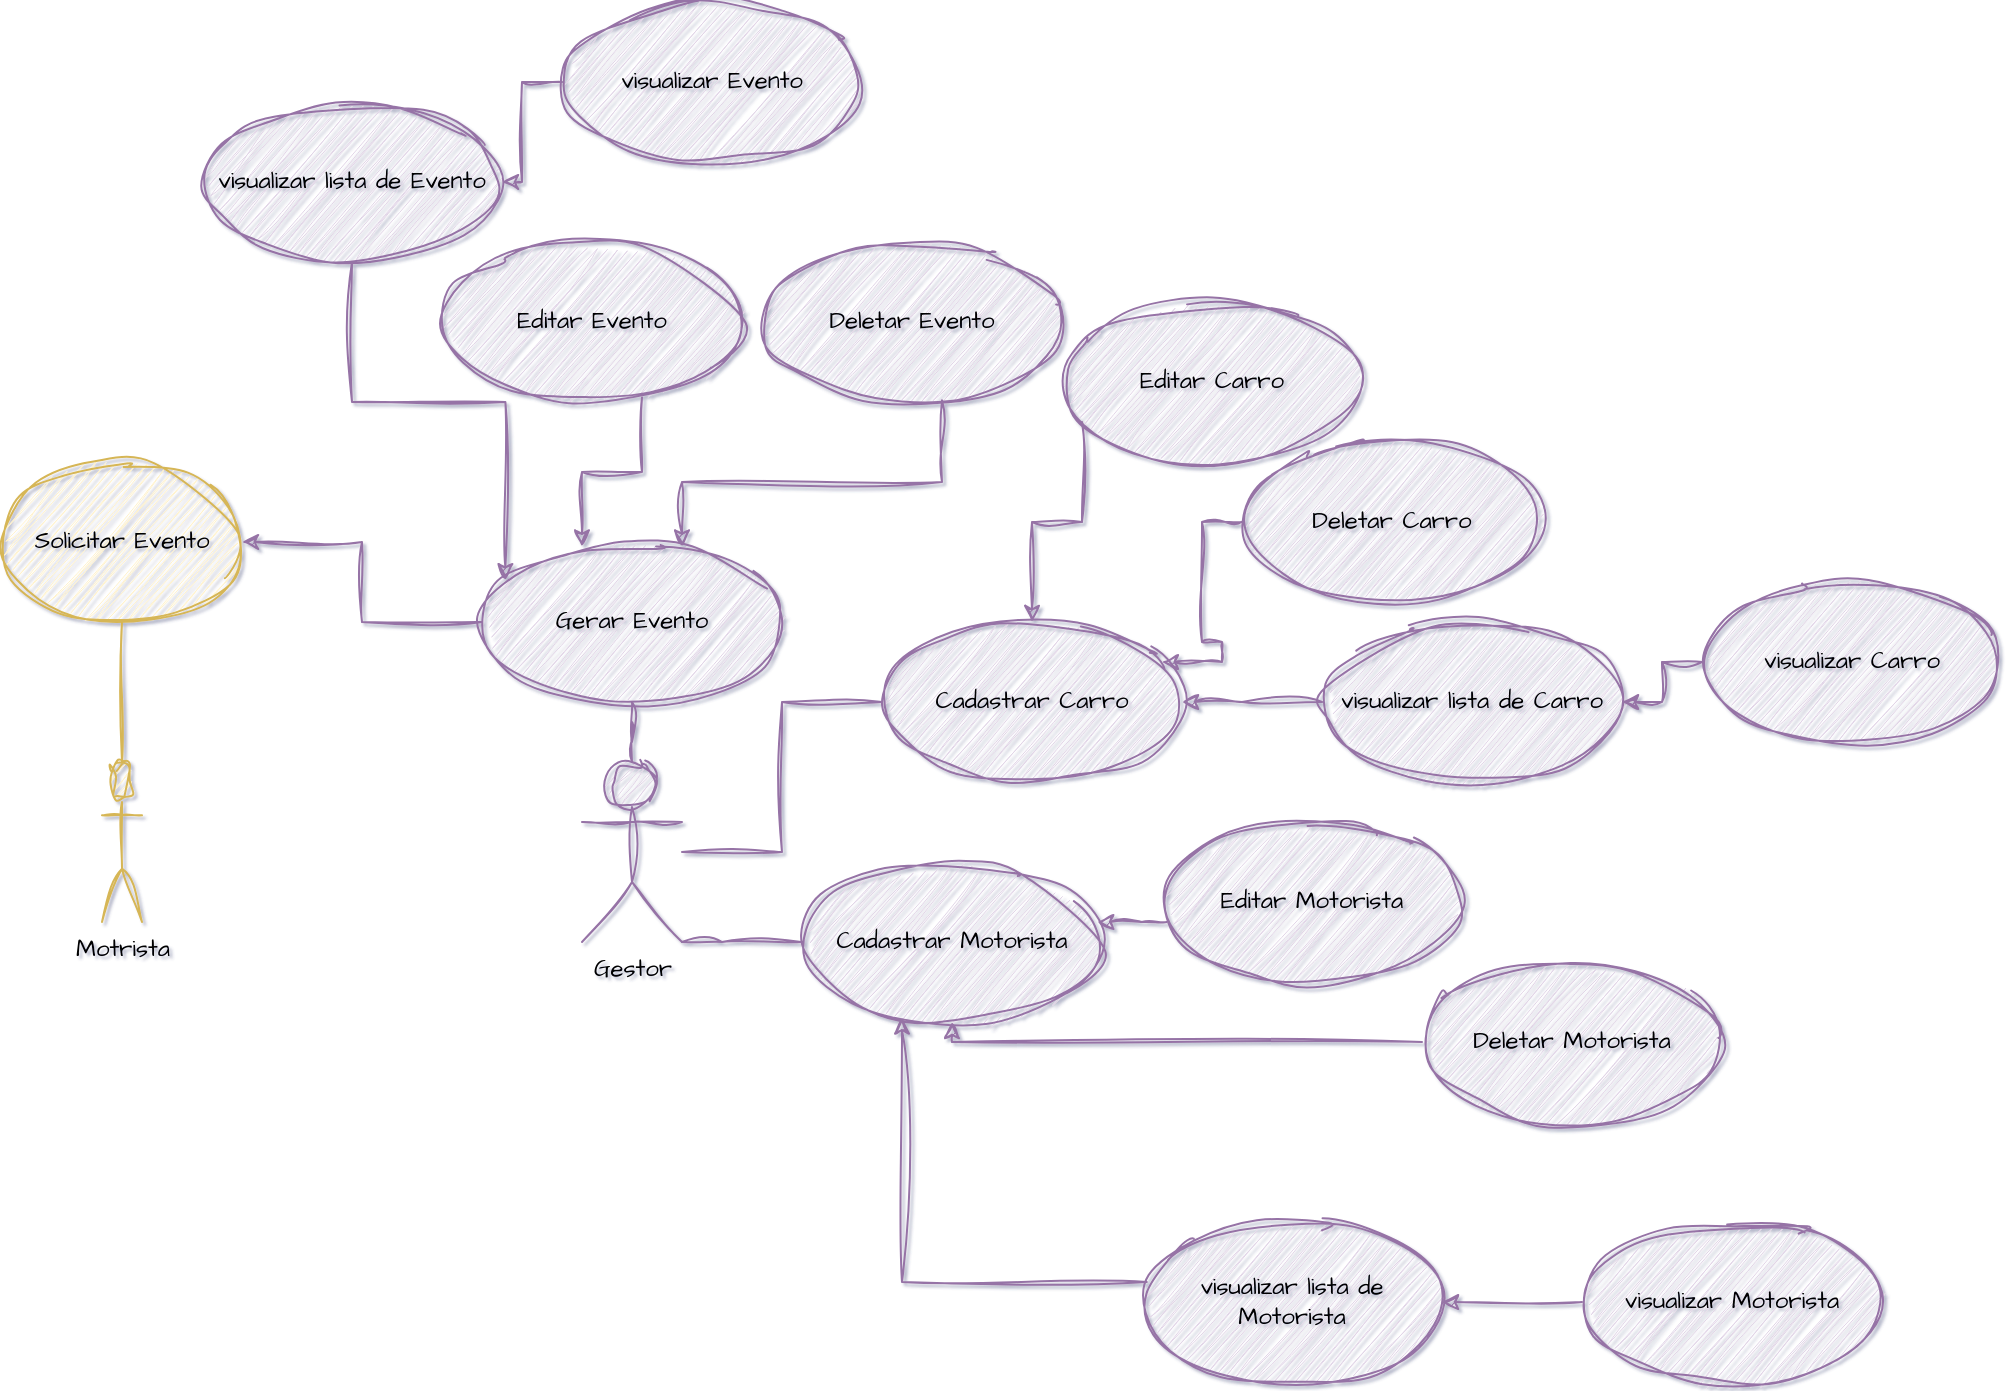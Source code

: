 <mxfile version="26.1.0">
  <diagram id="C5RBs43oDa-KdzZeNtuy" name="Page-1">
    <mxGraphModel dx="4689" dy="2671" grid="0" gridSize="10" guides="1" tooltips="1" connect="1" arrows="1" fold="1" page="1" pageScale="1" pageWidth="1169" pageHeight="827" background="#ffffff" math="0" shadow="1">
      <root>
        <mxCell id="WIyWlLk6GJQsqaUBKTNV-0" />
        <mxCell id="WIyWlLk6GJQsqaUBKTNV-1" parent="WIyWlLk6GJQsqaUBKTNV-0" />
        <mxCell id="2oxmY2nHAn2lu7Slcwum-0" value="&lt;div&gt;Gestor&lt;/div&gt;" style="shape=umlActor;verticalLabelPosition=bottom;verticalAlign=top;html=1;outlineConnect=0;sketch=1;hachureGap=4;jiggle=2;curveFitting=1;fontFamily=Architects Daughter;fontSource=https%3A%2F%2Ffonts.googleapis.com%2Fcss%3Ffamily%3DArchitects%2BDaughter;fillColor=#e1d5e7;strokeColor=#9673a6;" vertex="1" parent="WIyWlLk6GJQsqaUBKTNV-1">
          <mxGeometry x="-794" y="-374" width="50" height="90" as="geometry" />
        </mxCell>
        <mxCell id="2oxmY2nHAn2lu7Slcwum-40" value="" style="edgeStyle=orthogonalEdgeStyle;rounded=0;sketch=1;hachureGap=4;jiggle=2;curveFitting=1;orthogonalLoop=1;jettySize=auto;html=1;fontFamily=Architects Daughter;fontSource=https%3A%2F%2Ffonts.googleapis.com%2Fcss%3Ffamily%3DArchitects%2BDaughter;startArrow=classic;startFill=0;endArrow=none;fillColor=#e1d5e7;strokeColor=#9673a6;" edge="1" parent="WIyWlLk6GJQsqaUBKTNV-1" source="2oxmY2nHAn2lu7Slcwum-3" target="2oxmY2nHAn2lu7Slcwum-39">
          <mxGeometry relative="1" as="geometry">
            <Array as="points">
              <mxPoint x="-794" y="-519" />
              <mxPoint x="-764" y="-519" />
            </Array>
          </mxGeometry>
        </mxCell>
        <mxCell id="2oxmY2nHAn2lu7Slcwum-51" style="edgeStyle=orthogonalEdgeStyle;rounded=0;sketch=1;hachureGap=4;jiggle=2;curveFitting=1;orthogonalLoop=1;jettySize=auto;html=1;entryX=1;entryY=0.5;entryDx=0;entryDy=0;fontFamily=Architects Daughter;fontSource=https%3A%2F%2Ffonts.googleapis.com%2Fcss%3Ffamily%3DArchitects%2BDaughter;fillColor=#e1d5e7;strokeColor=#9673a6;" edge="1" parent="WIyWlLk6GJQsqaUBKTNV-1" source="2oxmY2nHAn2lu7Slcwum-3" target="2oxmY2nHAn2lu7Slcwum-49">
          <mxGeometry relative="1" as="geometry" />
        </mxCell>
        <mxCell id="2oxmY2nHAn2lu7Slcwum-3" value="Gerar Evento" style="ellipse;whiteSpace=wrap;html=1;sketch=1;hachureGap=4;jiggle=2;curveFitting=1;fontFamily=Architects Daughter;fontSource=https%3A%2F%2Ffonts.googleapis.com%2Fcss%3Ffamily%3DArchitects%2BDaughter;fillColor=#e1d5e7;strokeColor=#9673a6;" vertex="1" parent="WIyWlLk6GJQsqaUBKTNV-1">
          <mxGeometry x="-844" y="-484" width="150" height="80" as="geometry" />
        </mxCell>
        <mxCell id="2oxmY2nHAn2lu7Slcwum-24" value="" style="edgeStyle=orthogonalEdgeStyle;rounded=0;sketch=1;hachureGap=4;jiggle=2;curveFitting=1;orthogonalLoop=1;jettySize=auto;html=1;fontFamily=Architects Daughter;fontSource=https%3A%2F%2Ffonts.googleapis.com%2Fcss%3Ffamily%3DArchitects%2BDaughter;endArrow=none;startFill=0;fillColor=#e1d5e7;strokeColor=#9673a6;" edge="1" parent="WIyWlLk6GJQsqaUBKTNV-1" source="2oxmY2nHAn2lu7Slcwum-8" target="2oxmY2nHAn2lu7Slcwum-0">
          <mxGeometry relative="1" as="geometry" />
        </mxCell>
        <mxCell id="2oxmY2nHAn2lu7Slcwum-8" value="&lt;div&gt;Cadastrar Carro&lt;/div&gt;" style="ellipse;whiteSpace=wrap;html=1;sketch=1;hachureGap=4;jiggle=2;curveFitting=1;fontFamily=Architects Daughter;fontSource=https%3A%2F%2Ffonts.googleapis.com%2Fcss%3Ffamily%3DArchitects%2BDaughter;fillColor=#e1d5e7;strokeColor=#9673a6;" vertex="1" parent="WIyWlLk6GJQsqaUBKTNV-1">
          <mxGeometry x="-644" y="-444" width="150" height="80" as="geometry" />
        </mxCell>
        <mxCell id="2oxmY2nHAn2lu7Slcwum-18" value="" style="edgeStyle=orthogonalEdgeStyle;rounded=0;sketch=1;hachureGap=4;jiggle=2;curveFitting=1;orthogonalLoop=1;jettySize=auto;html=1;fontFamily=Architects Daughter;fontSource=https%3A%2F%2Ffonts.googleapis.com%2Fcss%3Ffamily%3DArchitects%2BDaughter;fillColor=#e1d5e7;strokeColor=#9673a6;" edge="1" parent="WIyWlLk6GJQsqaUBKTNV-1" source="2oxmY2nHAn2lu7Slcwum-9" target="2oxmY2nHAn2lu7Slcwum-8">
          <mxGeometry relative="1" as="geometry">
            <Array as="points">
              <mxPoint x="-544" y="-494" />
              <mxPoint x="-569" y="-494" />
            </Array>
          </mxGeometry>
        </mxCell>
        <mxCell id="2oxmY2nHAn2lu7Slcwum-9" value="&lt;div&gt;Editar Carro&lt;/div&gt;" style="ellipse;whiteSpace=wrap;html=1;sketch=1;hachureGap=4;jiggle=2;curveFitting=1;fontFamily=Architects Daughter;fontSource=https%3A%2F%2Ffonts.googleapis.com%2Fcss%3Ffamily%3DArchitects%2BDaughter;fillColor=#e1d5e7;strokeColor=#9673a6;" vertex="1" parent="WIyWlLk6GJQsqaUBKTNV-1">
          <mxGeometry x="-554" y="-604" width="150" height="80" as="geometry" />
        </mxCell>
        <mxCell id="2oxmY2nHAn2lu7Slcwum-19" value="" style="edgeStyle=orthogonalEdgeStyle;rounded=0;sketch=1;hachureGap=4;jiggle=2;curveFitting=1;orthogonalLoop=1;jettySize=auto;html=1;fontFamily=Architects Daughter;fontSource=https%3A%2F%2Ffonts.googleapis.com%2Fcss%3Ffamily%3DArchitects%2BDaughter;fillColor=#e1d5e7;strokeColor=#9673a6;" edge="1" parent="WIyWlLk6GJQsqaUBKTNV-1" source="2oxmY2nHAn2lu7Slcwum-10" target="2oxmY2nHAn2lu7Slcwum-8">
          <mxGeometry relative="1" as="geometry">
            <Array as="points">
              <mxPoint x="-484" y="-494" />
              <mxPoint x="-484" y="-434" />
              <mxPoint x="-474" y="-434" />
              <mxPoint x="-474" y="-424" />
            </Array>
          </mxGeometry>
        </mxCell>
        <mxCell id="2oxmY2nHAn2lu7Slcwum-10" value="&lt;div&gt;Deletar Carro&lt;/div&gt;" style="ellipse;whiteSpace=wrap;html=1;sketch=1;hachureGap=4;jiggle=2;curveFitting=1;fontFamily=Architects Daughter;fontSource=https%3A%2F%2Ffonts.googleapis.com%2Fcss%3Ffamily%3DArchitects%2BDaughter;fillColor=#e1d5e7;strokeColor=#9673a6;" vertex="1" parent="WIyWlLk6GJQsqaUBKTNV-1">
          <mxGeometry x="-464" y="-534" width="150" height="80" as="geometry" />
        </mxCell>
        <mxCell id="2oxmY2nHAn2lu7Slcwum-21" value="" style="edgeStyle=orthogonalEdgeStyle;rounded=0;sketch=1;hachureGap=4;jiggle=2;curveFitting=1;orthogonalLoop=1;jettySize=auto;html=1;fontFamily=Architects Daughter;fontSource=https%3A%2F%2Ffonts.googleapis.com%2Fcss%3Ffamily%3DArchitects%2BDaughter;fillColor=#e1d5e7;strokeColor=#9673a6;" edge="1" parent="WIyWlLk6GJQsqaUBKTNV-1" source="2oxmY2nHAn2lu7Slcwum-11" target="2oxmY2nHAn2lu7Slcwum-8">
          <mxGeometry relative="1" as="geometry">
            <Array as="points">
              <mxPoint x="-464" y="-404" />
              <mxPoint x="-464" y="-404" />
            </Array>
          </mxGeometry>
        </mxCell>
        <mxCell id="2oxmY2nHAn2lu7Slcwum-11" value="&lt;div&gt;visualizar lista de Carro&lt;/div&gt;" style="ellipse;whiteSpace=wrap;html=1;sketch=1;hachureGap=4;jiggle=2;curveFitting=1;fontFamily=Architects Daughter;fontSource=https%3A%2F%2Ffonts.googleapis.com%2Fcss%3Ffamily%3DArchitects%2BDaughter;fillColor=#e1d5e7;strokeColor=#9673a6;" vertex="1" parent="WIyWlLk6GJQsqaUBKTNV-1">
          <mxGeometry x="-424" y="-444" width="150" height="80" as="geometry" />
        </mxCell>
        <mxCell id="2oxmY2nHAn2lu7Slcwum-22" value="" style="edgeStyle=orthogonalEdgeStyle;rounded=0;sketch=1;hachureGap=4;jiggle=2;curveFitting=1;orthogonalLoop=1;jettySize=auto;html=1;fontFamily=Architects Daughter;fontSource=https%3A%2F%2Ffonts.googleapis.com%2Fcss%3Ffamily%3DArchitects%2BDaughter;fillColor=#e1d5e7;strokeColor=#9673a6;" edge="1" parent="WIyWlLk6GJQsqaUBKTNV-1" source="2oxmY2nHAn2lu7Slcwum-12" target="2oxmY2nHAn2lu7Slcwum-11">
          <mxGeometry relative="1" as="geometry" />
        </mxCell>
        <mxCell id="2oxmY2nHAn2lu7Slcwum-12" value="&lt;div&gt;visualizar Carro&lt;/div&gt;" style="ellipse;whiteSpace=wrap;html=1;sketch=1;hachureGap=4;jiggle=2;curveFitting=1;fontFamily=Architects Daughter;fontSource=https%3A%2F%2Ffonts.googleapis.com%2Fcss%3Ffamily%3DArchitects%2BDaughter;fillColor=#e1d5e7;strokeColor=#9673a6;" vertex="1" parent="WIyWlLk6GJQsqaUBKTNV-1">
          <mxGeometry x="-234" y="-464" width="150" height="80" as="geometry" />
        </mxCell>
        <mxCell id="2oxmY2nHAn2lu7Slcwum-14" style="edgeStyle=orthogonalEdgeStyle;rounded=0;sketch=1;hachureGap=4;jiggle=2;curveFitting=1;orthogonalLoop=1;jettySize=auto;html=1;entryX=0.5;entryY=0;entryDx=0;entryDy=0;entryPerimeter=0;fontFamily=Architects Daughter;fontSource=https%3A%2F%2Ffonts.googleapis.com%2Fcss%3Ffamily%3DArchitects%2BDaughter;endArrow=none;startFill=0;fillColor=#e1d5e7;strokeColor=#9673a6;" edge="1" parent="WIyWlLk6GJQsqaUBKTNV-1" source="2oxmY2nHAn2lu7Slcwum-3" target="2oxmY2nHAn2lu7Slcwum-0">
          <mxGeometry relative="1" as="geometry" />
        </mxCell>
        <mxCell id="2oxmY2nHAn2lu7Slcwum-25" value="&lt;div&gt;Cadastrar Motorista&lt;/div&gt;" style="ellipse;whiteSpace=wrap;html=1;sketch=1;hachureGap=4;jiggle=2;curveFitting=1;fontFamily=Architects Daughter;fontSource=https%3A%2F%2Ffonts.googleapis.com%2Fcss%3Ffamily%3DArchitects%2BDaughter;fillColor=#e1d5e7;strokeColor=#9673a6;" vertex="1" parent="WIyWlLk6GJQsqaUBKTNV-1">
          <mxGeometry x="-684" y="-324" width="150" height="80" as="geometry" />
        </mxCell>
        <mxCell id="2oxmY2nHAn2lu7Slcwum-26" value="" style="edgeStyle=orthogonalEdgeStyle;rounded=0;sketch=1;hachureGap=4;jiggle=2;curveFitting=1;orthogonalLoop=1;jettySize=auto;html=1;fontFamily=Architects Daughter;fontSource=https%3A%2F%2Ffonts.googleapis.com%2Fcss%3Ffamily%3DArchitects%2BDaughter;fillColor=#e1d5e7;strokeColor=#9673a6;" edge="1" parent="WIyWlLk6GJQsqaUBKTNV-1" source="2oxmY2nHAn2lu7Slcwum-27" target="2oxmY2nHAn2lu7Slcwum-25">
          <mxGeometry relative="1" as="geometry">
            <Array as="points">
              <mxPoint x="-514" y="-294" />
              <mxPoint x="-514" y="-294" />
            </Array>
          </mxGeometry>
        </mxCell>
        <mxCell id="2oxmY2nHAn2lu7Slcwum-27" value="&lt;div&gt;Editar Motorista&lt;/div&gt;" style="ellipse;whiteSpace=wrap;html=1;sketch=1;hachureGap=4;jiggle=2;curveFitting=1;fontFamily=Architects Daughter;fontSource=https%3A%2F%2Ffonts.googleapis.com%2Fcss%3Ffamily%3DArchitects%2BDaughter;fillColor=#e1d5e7;strokeColor=#9673a6;" vertex="1" parent="WIyWlLk6GJQsqaUBKTNV-1">
          <mxGeometry x="-504" y="-344" width="150" height="80" as="geometry" />
        </mxCell>
        <mxCell id="2oxmY2nHAn2lu7Slcwum-28" value="" style="edgeStyle=orthogonalEdgeStyle;rounded=0;sketch=1;hachureGap=4;jiggle=2;curveFitting=1;orthogonalLoop=1;jettySize=auto;html=1;fontFamily=Architects Daughter;fontSource=https%3A%2F%2Ffonts.googleapis.com%2Fcss%3Ffamily%3DArchitects%2BDaughter;fillColor=#e1d5e7;strokeColor=#9673a6;" edge="1" parent="WIyWlLk6GJQsqaUBKTNV-1" source="2oxmY2nHAn2lu7Slcwum-29" target="2oxmY2nHAn2lu7Slcwum-25">
          <mxGeometry relative="1" as="geometry">
            <Array as="points">
              <mxPoint x="-609" y="-234" />
            </Array>
          </mxGeometry>
        </mxCell>
        <mxCell id="2oxmY2nHAn2lu7Slcwum-29" value="&lt;div&gt;Deletar Motorista&lt;/div&gt;" style="ellipse;whiteSpace=wrap;html=1;sketch=1;hachureGap=4;jiggle=2;curveFitting=1;fontFamily=Architects Daughter;fontSource=https%3A%2F%2Ffonts.googleapis.com%2Fcss%3Ffamily%3DArchitects%2BDaughter;fillColor=#e1d5e7;strokeColor=#9673a6;" vertex="1" parent="WIyWlLk6GJQsqaUBKTNV-1">
          <mxGeometry x="-374" y="-274" width="150" height="80" as="geometry" />
        </mxCell>
        <mxCell id="2oxmY2nHAn2lu7Slcwum-30" value="" style="edgeStyle=orthogonalEdgeStyle;rounded=0;sketch=1;hachureGap=4;jiggle=2;curveFitting=1;orthogonalLoop=1;jettySize=auto;html=1;fontFamily=Architects Daughter;fontSource=https%3A%2F%2Ffonts.googleapis.com%2Fcss%3Ffamily%3DArchitects%2BDaughter;fillColor=#e1d5e7;strokeColor=#9673a6;" edge="1" parent="WIyWlLk6GJQsqaUBKTNV-1" source="2oxmY2nHAn2lu7Slcwum-31" target="2oxmY2nHAn2lu7Slcwum-25">
          <mxGeometry relative="1" as="geometry">
            <Array as="points">
              <mxPoint x="-634" y="-114" />
            </Array>
          </mxGeometry>
        </mxCell>
        <mxCell id="2oxmY2nHAn2lu7Slcwum-31" value="&lt;div&gt;visualizar lista de Motorista&lt;/div&gt;" style="ellipse;whiteSpace=wrap;html=1;sketch=1;hachureGap=4;jiggle=2;curveFitting=1;fontFamily=Architects Daughter;fontSource=https%3A%2F%2Ffonts.googleapis.com%2Fcss%3Ffamily%3DArchitects%2BDaughter;fillColor=#e1d5e7;strokeColor=#9673a6;" vertex="1" parent="WIyWlLk6GJQsqaUBKTNV-1">
          <mxGeometry x="-514" y="-144" width="150" height="80" as="geometry" />
        </mxCell>
        <mxCell id="2oxmY2nHAn2lu7Slcwum-32" value="" style="edgeStyle=orthogonalEdgeStyle;rounded=0;sketch=1;hachureGap=4;jiggle=2;curveFitting=1;orthogonalLoop=1;jettySize=auto;html=1;fontFamily=Architects Daughter;fontSource=https%3A%2F%2Ffonts.googleapis.com%2Fcss%3Ffamily%3DArchitects%2BDaughter;fillColor=#e1d5e7;strokeColor=#9673a6;" edge="1" parent="WIyWlLk6GJQsqaUBKTNV-1" source="2oxmY2nHAn2lu7Slcwum-33" target="2oxmY2nHAn2lu7Slcwum-31">
          <mxGeometry relative="1" as="geometry" />
        </mxCell>
        <mxCell id="2oxmY2nHAn2lu7Slcwum-33" value="&lt;div&gt;visualizar Motorista&lt;/div&gt;" style="ellipse;whiteSpace=wrap;html=1;sketch=1;hachureGap=4;jiggle=2;curveFitting=1;fontFamily=Architects Daughter;fontSource=https%3A%2F%2Ffonts.googleapis.com%2Fcss%3Ffamily%3DArchitects%2BDaughter;fillColor=#e1d5e7;strokeColor=#9673a6;" vertex="1" parent="WIyWlLk6GJQsqaUBKTNV-1">
          <mxGeometry x="-294" y="-144" width="150" height="80" as="geometry" />
        </mxCell>
        <mxCell id="2oxmY2nHAn2lu7Slcwum-34" style="edgeStyle=orthogonalEdgeStyle;rounded=0;sketch=1;hachureGap=4;jiggle=2;curveFitting=1;orthogonalLoop=1;jettySize=auto;html=1;entryX=1;entryY=1;entryDx=0;entryDy=0;entryPerimeter=0;fontFamily=Architects Daughter;fontSource=https%3A%2F%2Ffonts.googleapis.com%2Fcss%3Ffamily%3DArchitects%2BDaughter;endArrow=none;startFill=0;fillColor=#e1d5e7;strokeColor=#9673a6;" edge="1" parent="WIyWlLk6GJQsqaUBKTNV-1" source="2oxmY2nHAn2lu7Slcwum-25" target="2oxmY2nHAn2lu7Slcwum-0">
          <mxGeometry relative="1" as="geometry">
            <Array as="points">
              <mxPoint x="-724" y="-284" />
              <mxPoint x="-724" y="-284" />
            </Array>
          </mxGeometry>
        </mxCell>
        <mxCell id="2oxmY2nHAn2lu7Slcwum-39" value="&lt;div&gt;Editar Evento&lt;/div&gt;" style="ellipse;whiteSpace=wrap;html=1;sketch=1;hachureGap=4;jiggle=2;curveFitting=1;fontFamily=Architects Daughter;fontSource=https%3A%2F%2Ffonts.googleapis.com%2Fcss%3Ffamily%3DArchitects%2BDaughter;fillColor=#e1d5e7;strokeColor=#9673a6;" vertex="1" parent="WIyWlLk6GJQsqaUBKTNV-1">
          <mxGeometry x="-864" y="-634" width="150" height="80" as="geometry" />
        </mxCell>
        <mxCell id="2oxmY2nHAn2lu7Slcwum-42" value="" style="edgeStyle=orthogonalEdgeStyle;rounded=0;sketch=1;hachureGap=4;jiggle=2;curveFitting=1;orthogonalLoop=1;jettySize=auto;html=1;fontFamily=Architects Daughter;fontSource=https%3A%2F%2Ffonts.googleapis.com%2Fcss%3Ffamily%3DArchitects%2BDaughter;fillColor=#e1d5e7;strokeColor=#9673a6;" edge="1" parent="WIyWlLk6GJQsqaUBKTNV-1" source="2oxmY2nHAn2lu7Slcwum-41" target="2oxmY2nHAn2lu7Slcwum-3">
          <mxGeometry relative="1" as="geometry">
            <Array as="points">
              <mxPoint x="-614" y="-514" />
              <mxPoint x="-744" y="-514" />
            </Array>
          </mxGeometry>
        </mxCell>
        <mxCell id="2oxmY2nHAn2lu7Slcwum-41" value="&lt;div&gt;Deletar Evento&lt;/div&gt;" style="ellipse;whiteSpace=wrap;html=1;sketch=1;hachureGap=4;jiggle=2;curveFitting=1;fontFamily=Architects Daughter;fontSource=https%3A%2F%2Ffonts.googleapis.com%2Fcss%3Ffamily%3DArchitects%2BDaughter;fillColor=#e1d5e7;strokeColor=#9673a6;" vertex="1" parent="WIyWlLk6GJQsqaUBKTNV-1">
          <mxGeometry x="-704" y="-634" width="150" height="80" as="geometry" />
        </mxCell>
        <mxCell id="2oxmY2nHAn2lu7Slcwum-43" value="&lt;div&gt;visualizar lista de Evento&lt;/div&gt;" style="ellipse;whiteSpace=wrap;html=1;sketch=1;hachureGap=4;jiggle=2;curveFitting=1;fontFamily=Architects Daughter;fontSource=https%3A%2F%2Ffonts.googleapis.com%2Fcss%3Ffamily%3DArchitects%2BDaughter;fillColor=#e1d5e7;strokeColor=#9673a6;" vertex="1" parent="WIyWlLk6GJQsqaUBKTNV-1">
          <mxGeometry x="-984" y="-704" width="150" height="80" as="geometry" />
        </mxCell>
        <mxCell id="2oxmY2nHAn2lu7Slcwum-47" style="edgeStyle=orthogonalEdgeStyle;rounded=0;sketch=1;hachureGap=4;jiggle=2;curveFitting=1;orthogonalLoop=1;jettySize=auto;html=1;fontFamily=Architects Daughter;fontSource=https%3A%2F%2Ffonts.googleapis.com%2Fcss%3Ffamily%3DArchitects%2BDaughter;fillColor=#e1d5e7;strokeColor=#9673a6;" edge="1" parent="WIyWlLk6GJQsqaUBKTNV-1" source="2oxmY2nHAn2lu7Slcwum-44" target="2oxmY2nHAn2lu7Slcwum-43">
          <mxGeometry relative="1" as="geometry" />
        </mxCell>
        <mxCell id="2oxmY2nHAn2lu7Slcwum-44" value="&lt;div&gt;visualizar Evento&lt;/div&gt;" style="ellipse;whiteSpace=wrap;html=1;sketch=1;hachureGap=4;jiggle=2;curveFitting=1;fontFamily=Architects Daughter;fontSource=https%3A%2F%2Ffonts.googleapis.com%2Fcss%3Ffamily%3DArchitects%2BDaughter;fillColor=#e1d5e7;strokeColor=#9673a6;" vertex="1" parent="WIyWlLk6GJQsqaUBKTNV-1">
          <mxGeometry x="-804" y="-754" width="150" height="80" as="geometry" />
        </mxCell>
        <mxCell id="2oxmY2nHAn2lu7Slcwum-45" style="edgeStyle=orthogonalEdgeStyle;rounded=0;sketch=1;hachureGap=4;jiggle=2;curveFitting=1;orthogonalLoop=1;jettySize=auto;html=1;entryX=0.078;entryY=0.239;entryDx=0;entryDy=0;entryPerimeter=0;fontFamily=Architects Daughter;fontSource=https%3A%2F%2Ffonts.googleapis.com%2Fcss%3Ffamily%3DArchitects%2BDaughter;fillColor=#e1d5e7;strokeColor=#9673a6;" edge="1" parent="WIyWlLk6GJQsqaUBKTNV-1" source="2oxmY2nHAn2lu7Slcwum-43" target="2oxmY2nHAn2lu7Slcwum-3">
          <mxGeometry relative="1" as="geometry" />
        </mxCell>
        <mxCell id="2oxmY2nHAn2lu7Slcwum-50" value="" style="edgeStyle=orthogonalEdgeStyle;rounded=0;sketch=1;hachureGap=4;jiggle=2;curveFitting=1;orthogonalLoop=1;jettySize=auto;html=1;fontFamily=Architects Daughter;fontSource=https%3A%2F%2Ffonts.googleapis.com%2Fcss%3Ffamily%3DArchitects%2BDaughter;endArrow=none;startFill=0;fillColor=#fff2cc;strokeColor=#d6b656;" edge="1" parent="WIyWlLk6GJQsqaUBKTNV-1" source="2oxmY2nHAn2lu7Slcwum-48" target="2oxmY2nHAn2lu7Slcwum-49">
          <mxGeometry relative="1" as="geometry" />
        </mxCell>
        <mxCell id="2oxmY2nHAn2lu7Slcwum-48" value="Motrista" style="shape=umlActor;verticalLabelPosition=bottom;verticalAlign=top;html=1;outlineConnect=0;sketch=1;hachureGap=4;jiggle=2;curveFitting=1;fontFamily=Architects Daughter;fontSource=https%3A%2F%2Ffonts.googleapis.com%2Fcss%3Ffamily%3DArchitects%2BDaughter;fillColor=#fff2cc;strokeColor=#d6b656;" vertex="1" parent="WIyWlLk6GJQsqaUBKTNV-1">
          <mxGeometry x="-1034" y="-374" width="20" height="80" as="geometry" />
        </mxCell>
        <mxCell id="2oxmY2nHAn2lu7Slcwum-49" value="Solicitar Evento" style="ellipse;whiteSpace=wrap;html=1;sketch=1;hachureGap=4;jiggle=2;curveFitting=1;fontFamily=Architects Daughter;fontSource=https%3A%2F%2Ffonts.googleapis.com%2Fcss%3Ffamily%3DArchitects%2BDaughter;fillColor=#fff2cc;strokeColor=#d6b656;" vertex="1" parent="WIyWlLk6GJQsqaUBKTNV-1">
          <mxGeometry x="-1084" y="-524" width="120" height="80" as="geometry" />
        </mxCell>
      </root>
    </mxGraphModel>
  </diagram>
</mxfile>
